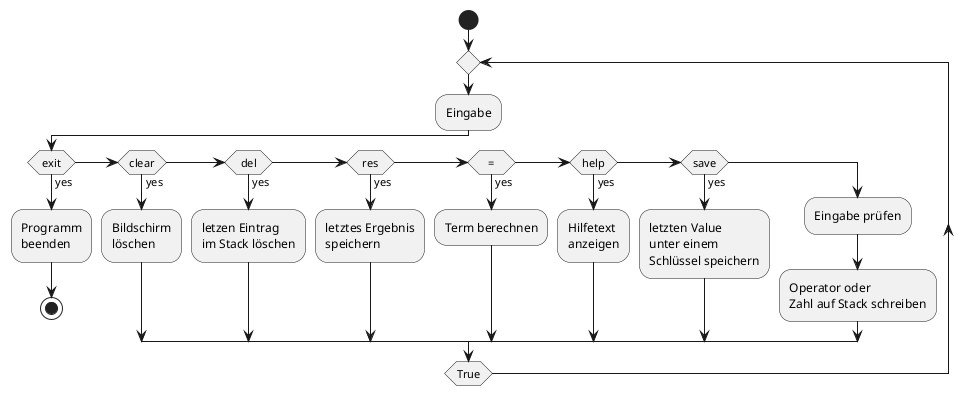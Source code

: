 @startuml

start
repeat
:Eingabe;

if (exit) then (yes)
  :Programm
  beenden;
  stop
elseif (clear) then (yes)
  :Bildschirm
  löschen;
elseif (del) then (yes)
  :letzen Eintrag
  im Stack löschen;
elseif (res) then (yes)
  :letztes Ergebnis
  speichern;
elseif (=) then (yes)
  :Term berechnen;
elseif (help) then (yes)
  :Hilfetext
  anzeigen;
elseif (save) then (yes)
  :letzten Value
  unter einem
  Schlüssel speichern;
else ()
  :Eingabe prüfen;
  :Operator oder
  Zahl auf Stack schreiben;
endif
repeat while (True)

@enduml
